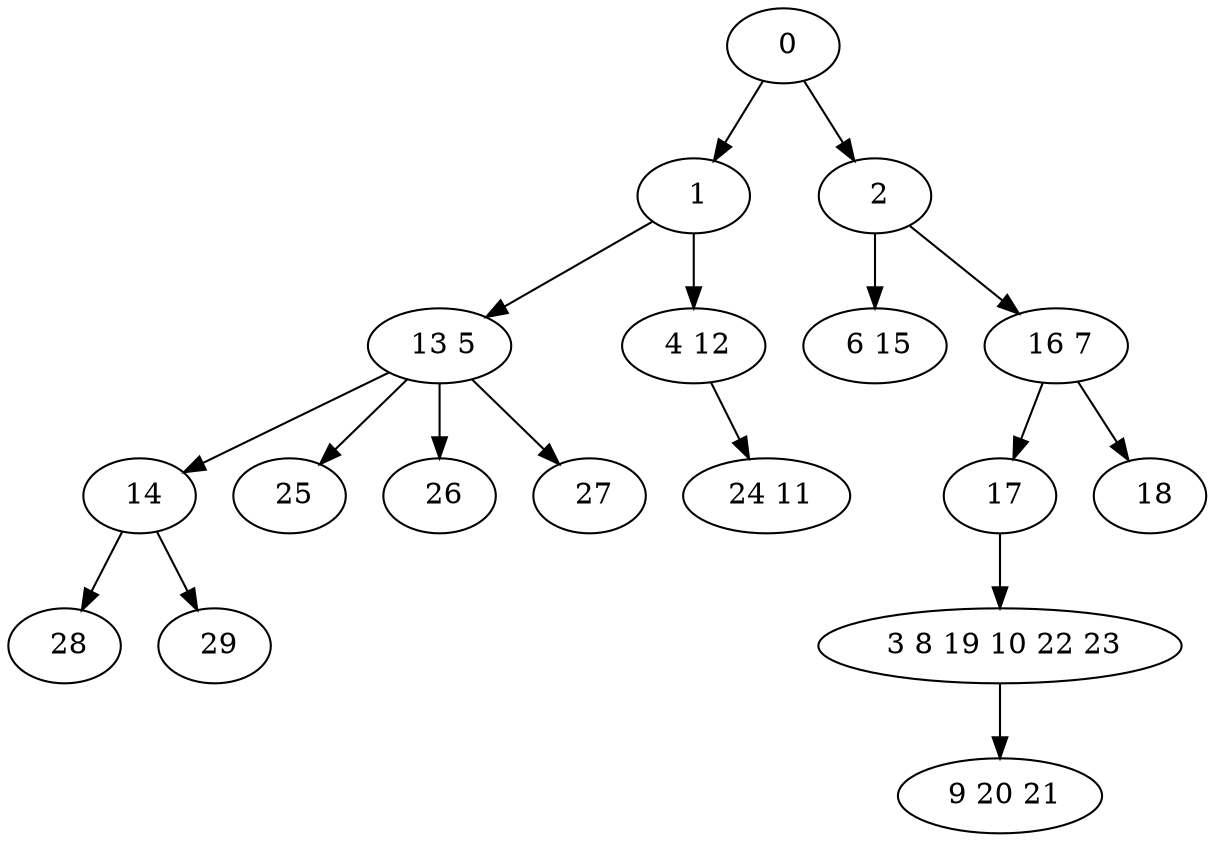 digraph mytree {
" 0" -> " 1";
" 0" -> " 2";
" 1" -> " 13 5";
" 1" -> " 4 12";
" 2" -> " 6 15";
" 2" -> " 16 7";
" 13 5" -> " 14";
" 13 5" -> " 25";
" 13 5" -> " 26";
" 13 5" -> " 27";
" 4 12" -> " 24 11";
" 6 15";
" 16 7" -> " 17";
" 16 7" -> " 18";
" 17" -> " 3 8 19 10 22 23";
" 18";
" 28";
" 14" -> " 28";
" 14" -> " 29";
" 25";
" 26";
" 27";
" 29";
" 24 11";
" 3 8 19 10 22 23" -> " 9 20 21";
" 9 20 21";
}

